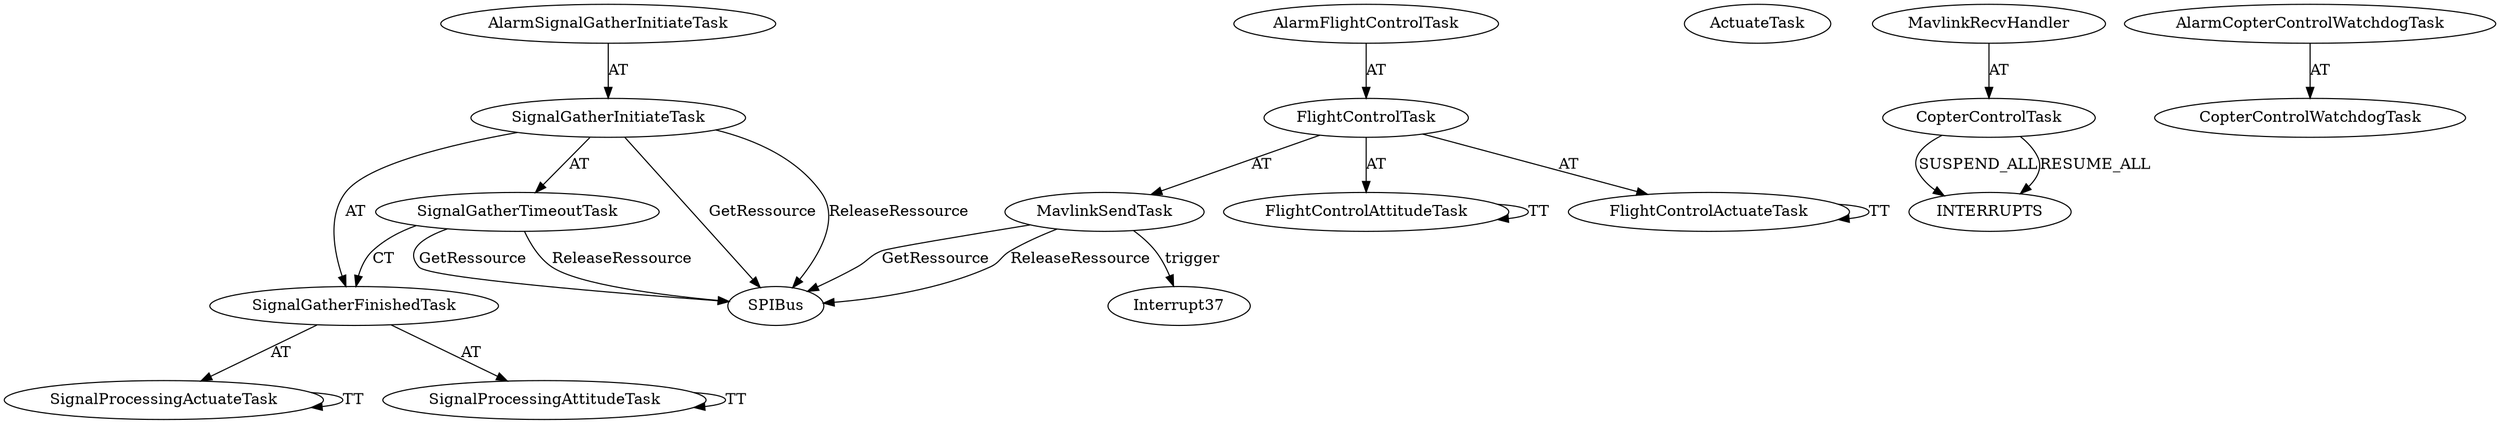 digraph G{
SignalGatherInitiateTask
SignalGatherFinishedTask
SignalGatherTimeoutTask
SignalProcessingActuateTask
SignalProcessingAttitudeTask
ActuateTask
FlightControlAttitudeTask
FlightControlActuateTask
FlightControlTask
MavlinkSendTask
CopterControlTask
CopterControlWatchdogTask
MavlinkRecvHandler
SPIBus

SignalGatherInitiateTask -> SPIBus [label="GetRessource"]
SignalGatherInitiateTask -> SPIBus [label="ReleaseRessource"]
SignalGatherInitiateTask -> SignalGatherTimeoutTask [label="AT"]
SignalGatherInitiateTask -> SignalGatherFinishedTask [label="AT"]


SignalGatherFinishedTask -> SignalProcessingAttitudeTask [label="AT"]
SignalGatherFinishedTask -> SignalProcessingActuateTask [label="AT"]

SignalGatherTimeoutTask -> SPIBus [label="GetRessource"]
SignalGatherTimeoutTask -> SPIBus [label="ReleaseRessource"]

SignalGatherTimeoutTask -> SignalGatherFinishedTask [label="CT"]

SignalProcessingActuateTask -> SignalProcessingActuateTask [label="TT"]

SignalProcessingAttitudeTask -> SignalProcessingAttitudeTask [label="TT"]

FlightControlTask -> FlightControlAttitudeTask [label="AT"]
FlightControlTask -> FlightControlActuateTask [label="AT"]
FlightControlTask -> MavlinkSendTask [label="AT"]

FlightControlAttitudeTask -> FlightControlAttitudeTask [label="TT"]

FlightControlActuateTask -> FlightControlActuateTask [label="TT"]

MavlinkSendTask -> SPIBus [label="GetRessource"]
MavlinkSendTask -> SPIBus [label="ReleaseRessource"]
MavlinkSendTask -> Interrupt37 [label="trigger"]

CopterControlTask -> INTERRUPTS [label="SUSPEND_ALL"]
CopterControlTask -> INTERRUPTS [label="RESUME_ALL"]

MavlinkRecvHandler -> CopterControlTask [label="AT"]

AlarmSignalGatherInitiateTask -> SignalGatherInitiateTask [label="AT"]

AlarmFlightControlTask -> FlightControlTask [label="AT"]

AlarmCopterControlWatchdogTask -> CopterControlWatchdogTask [label="AT"]

}






